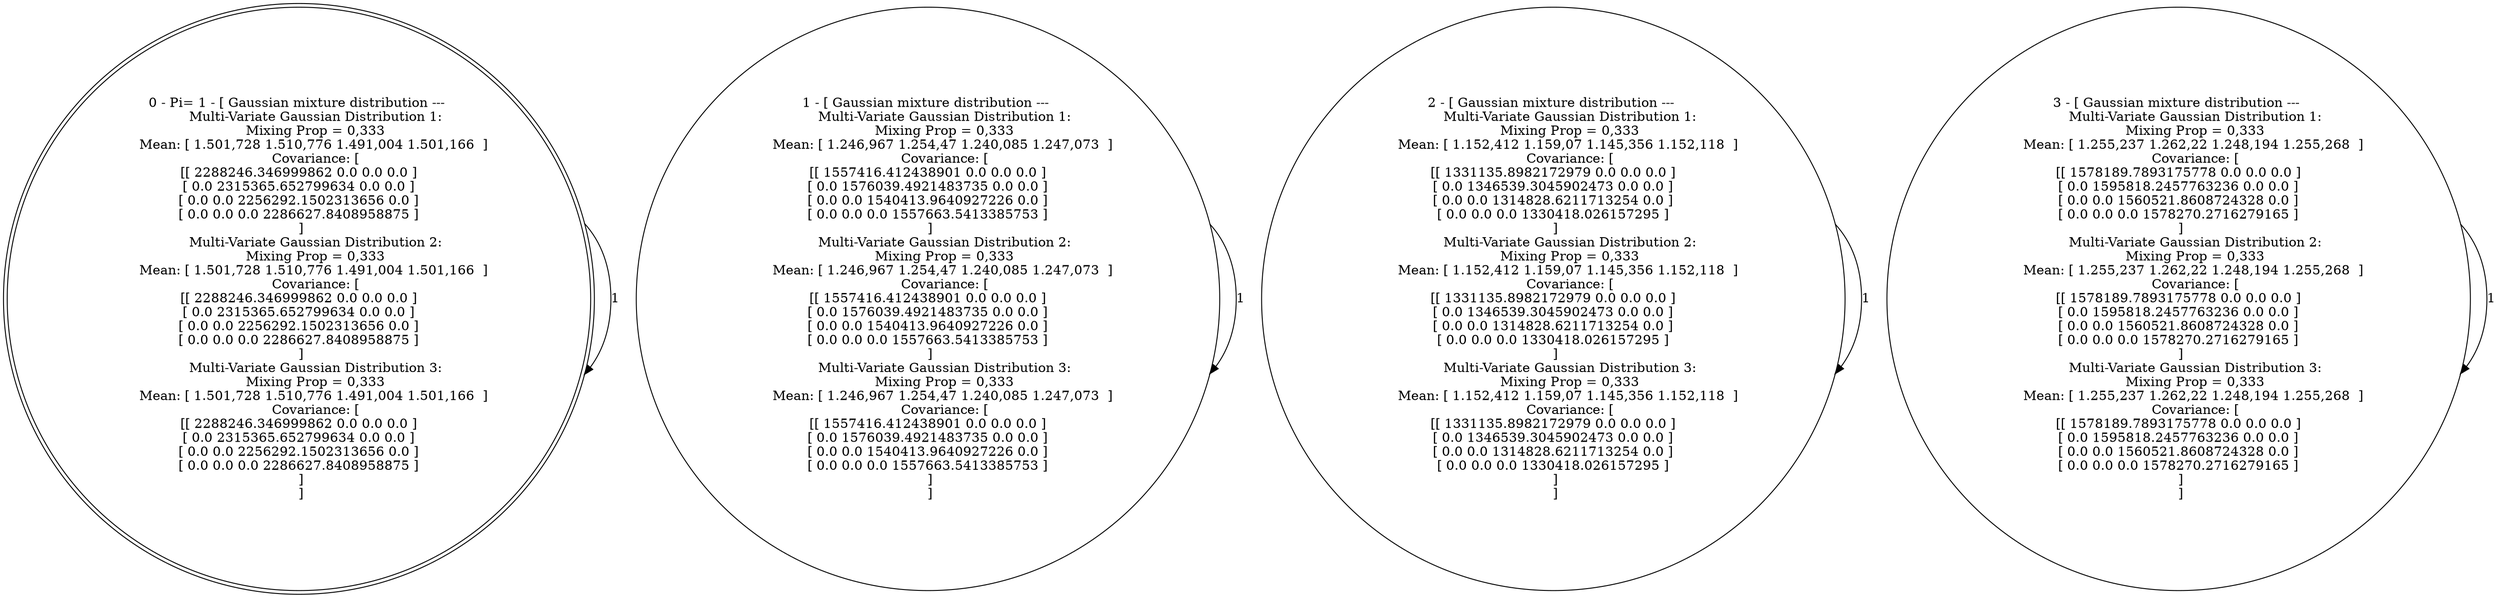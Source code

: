 digraph G {
	0 -> 0 [label=1];
	1 -> 1 [label=1];
	2 -> 2 [label=1];
	3 -> 3 [label=1];
	0 [shape=doublecircle, label="0 - Pi= 1 - [ Gaussian mixture distribution --- 
	Multi-Variate Gaussian Distribution 1:
	Mixing Prop = 0,333
	Mean: [ 1.501,728 1.510,776 1.491,004 1.501,166  ] 
	Covariance: [
[[ 2288246.346999862 0.0 0.0 0.0 ]
[ 0.0 2315365.652799634 0.0 0.0 ]
[ 0.0 0.0 2256292.1502313656 0.0 ]
[ 0.0 0.0 0.0 2286627.8408958875 ]
 ]
	Multi-Variate Gaussian Distribution 2:
	Mixing Prop = 0,333
	Mean: [ 1.501,728 1.510,776 1.491,004 1.501,166  ] 
	Covariance: [
[[ 2288246.346999862 0.0 0.0 0.0 ]
[ 0.0 2315365.652799634 0.0 0.0 ]
[ 0.0 0.0 2256292.1502313656 0.0 ]
[ 0.0 0.0 0.0 2286627.8408958875 ]
 ]
	Multi-Variate Gaussian Distribution 3:
	Mixing Prop = 0,333
	Mean: [ 1.501,728 1.510,776 1.491,004 1.501,166  ] 
	Covariance: [
[[ 2288246.346999862 0.0 0.0 0.0 ]
[ 0.0 2315365.652799634 0.0 0.0 ]
[ 0.0 0.0 2256292.1502313656 0.0 ]
[ 0.0 0.0 0.0 2286627.8408958875 ]
 ]
 ]"];
	1 [shape=circle, label="1 - [ Gaussian mixture distribution --- 
	Multi-Variate Gaussian Distribution 1:
	Mixing Prop = 0,333
	Mean: [ 1.246,967 1.254,47 1.240,085 1.247,073  ] 
	Covariance: [
[[ 1557416.412438901 0.0 0.0 0.0 ]
[ 0.0 1576039.4921483735 0.0 0.0 ]
[ 0.0 0.0 1540413.9640927226 0.0 ]
[ 0.0 0.0 0.0 1557663.5413385753 ]
 ]
	Multi-Variate Gaussian Distribution 2:
	Mixing Prop = 0,333
	Mean: [ 1.246,967 1.254,47 1.240,085 1.247,073  ] 
	Covariance: [
[[ 1557416.412438901 0.0 0.0 0.0 ]
[ 0.0 1576039.4921483735 0.0 0.0 ]
[ 0.0 0.0 1540413.9640927226 0.0 ]
[ 0.0 0.0 0.0 1557663.5413385753 ]
 ]
	Multi-Variate Gaussian Distribution 3:
	Mixing Prop = 0,333
	Mean: [ 1.246,967 1.254,47 1.240,085 1.247,073  ] 
	Covariance: [
[[ 1557416.412438901 0.0 0.0 0.0 ]
[ 0.0 1576039.4921483735 0.0 0.0 ]
[ 0.0 0.0 1540413.9640927226 0.0 ]
[ 0.0 0.0 0.0 1557663.5413385753 ]
 ]
 ]"];
	2 [shape=circle, label="2 - [ Gaussian mixture distribution --- 
	Multi-Variate Gaussian Distribution 1:
	Mixing Prop = 0,333
	Mean: [ 1.152,412 1.159,07 1.145,356 1.152,118  ] 
	Covariance: [
[[ 1331135.8982172979 0.0 0.0 0.0 ]
[ 0.0 1346539.3045902473 0.0 0.0 ]
[ 0.0 0.0 1314828.6211713254 0.0 ]
[ 0.0 0.0 0.0 1330418.026157295 ]
 ]
	Multi-Variate Gaussian Distribution 2:
	Mixing Prop = 0,333
	Mean: [ 1.152,412 1.159,07 1.145,356 1.152,118  ] 
	Covariance: [
[[ 1331135.8982172979 0.0 0.0 0.0 ]
[ 0.0 1346539.3045902473 0.0 0.0 ]
[ 0.0 0.0 1314828.6211713254 0.0 ]
[ 0.0 0.0 0.0 1330418.026157295 ]
 ]
	Multi-Variate Gaussian Distribution 3:
	Mixing Prop = 0,333
	Mean: [ 1.152,412 1.159,07 1.145,356 1.152,118  ] 
	Covariance: [
[[ 1331135.8982172979 0.0 0.0 0.0 ]
[ 0.0 1346539.3045902473 0.0 0.0 ]
[ 0.0 0.0 1314828.6211713254 0.0 ]
[ 0.0 0.0 0.0 1330418.026157295 ]
 ]
 ]"];
	3 [shape=circle, label="3 - [ Gaussian mixture distribution --- 
	Multi-Variate Gaussian Distribution 1:
	Mixing Prop = 0,333
	Mean: [ 1.255,237 1.262,22 1.248,194 1.255,268  ] 
	Covariance: [
[[ 1578189.7893175778 0.0 0.0 0.0 ]
[ 0.0 1595818.2457763236 0.0 0.0 ]
[ 0.0 0.0 1560521.8608724328 0.0 ]
[ 0.0 0.0 0.0 1578270.2716279165 ]
 ]
	Multi-Variate Gaussian Distribution 2:
	Mixing Prop = 0,333
	Mean: [ 1.255,237 1.262,22 1.248,194 1.255,268  ] 
	Covariance: [
[[ 1578189.7893175778 0.0 0.0 0.0 ]
[ 0.0 1595818.2457763236 0.0 0.0 ]
[ 0.0 0.0 1560521.8608724328 0.0 ]
[ 0.0 0.0 0.0 1578270.2716279165 ]
 ]
	Multi-Variate Gaussian Distribution 3:
	Mixing Prop = 0,333
	Mean: [ 1.255,237 1.262,22 1.248,194 1.255,268  ] 
	Covariance: [
[[ 1578189.7893175778 0.0 0.0 0.0 ]
[ 0.0 1595818.2457763236 0.0 0.0 ]
[ 0.0 0.0 1560521.8608724328 0.0 ]
[ 0.0 0.0 0.0 1578270.2716279165 ]
 ]
 ]"];
}
